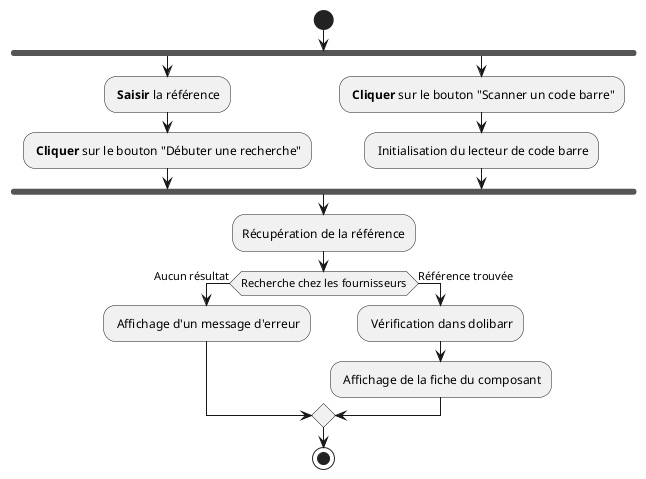 @startuml
'https://plantuml.com/activity-diagram-beta

start
fork
: **Saisir** la référence;
: **Cliquer** sur le bouton "Débuter une recherche";
fork again
: **Cliquer** sur le bouton "Scanner un code barre";
: Initialisation du lecteur de code barre;
end fork
:Récupération de la référence;
if (Recherche chez les fournisseurs) then (Aucun résultat)
: Affichage d'un message d'erreur;
else (Référence trouvée)
: Vérification dans dolibarr;
: Affichage de la fiche du composant;
endif
stop

@enduml
